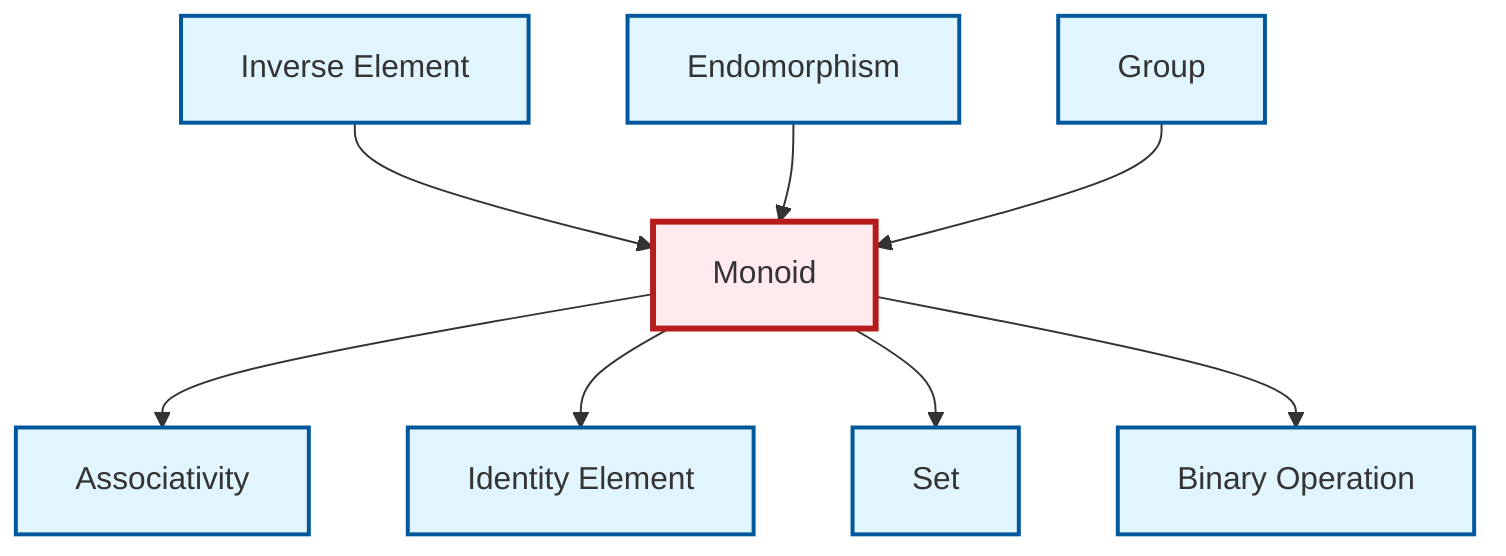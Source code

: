 graph TD
    classDef definition fill:#e1f5fe,stroke:#01579b,stroke-width:2px
    classDef theorem fill:#f3e5f5,stroke:#4a148c,stroke-width:2px
    classDef axiom fill:#fff3e0,stroke:#e65100,stroke-width:2px
    classDef example fill:#e8f5e9,stroke:#1b5e20,stroke-width:2px
    classDef current fill:#ffebee,stroke:#b71c1c,stroke-width:3px
    def-set["Set"]:::definition
    def-associativity["Associativity"]:::definition
    def-binary-operation["Binary Operation"]:::definition
    def-inverse-element["Inverse Element"]:::definition
    def-identity-element["Identity Element"]:::definition
    def-group["Group"]:::definition
    def-monoid["Monoid"]:::definition
    def-endomorphism["Endomorphism"]:::definition
    def-monoid --> def-associativity
    def-inverse-element --> def-monoid
    def-endomorphism --> def-monoid
    def-monoid --> def-identity-element
    def-monoid --> def-set
    def-group --> def-monoid
    def-monoid --> def-binary-operation
    class def-monoid current
